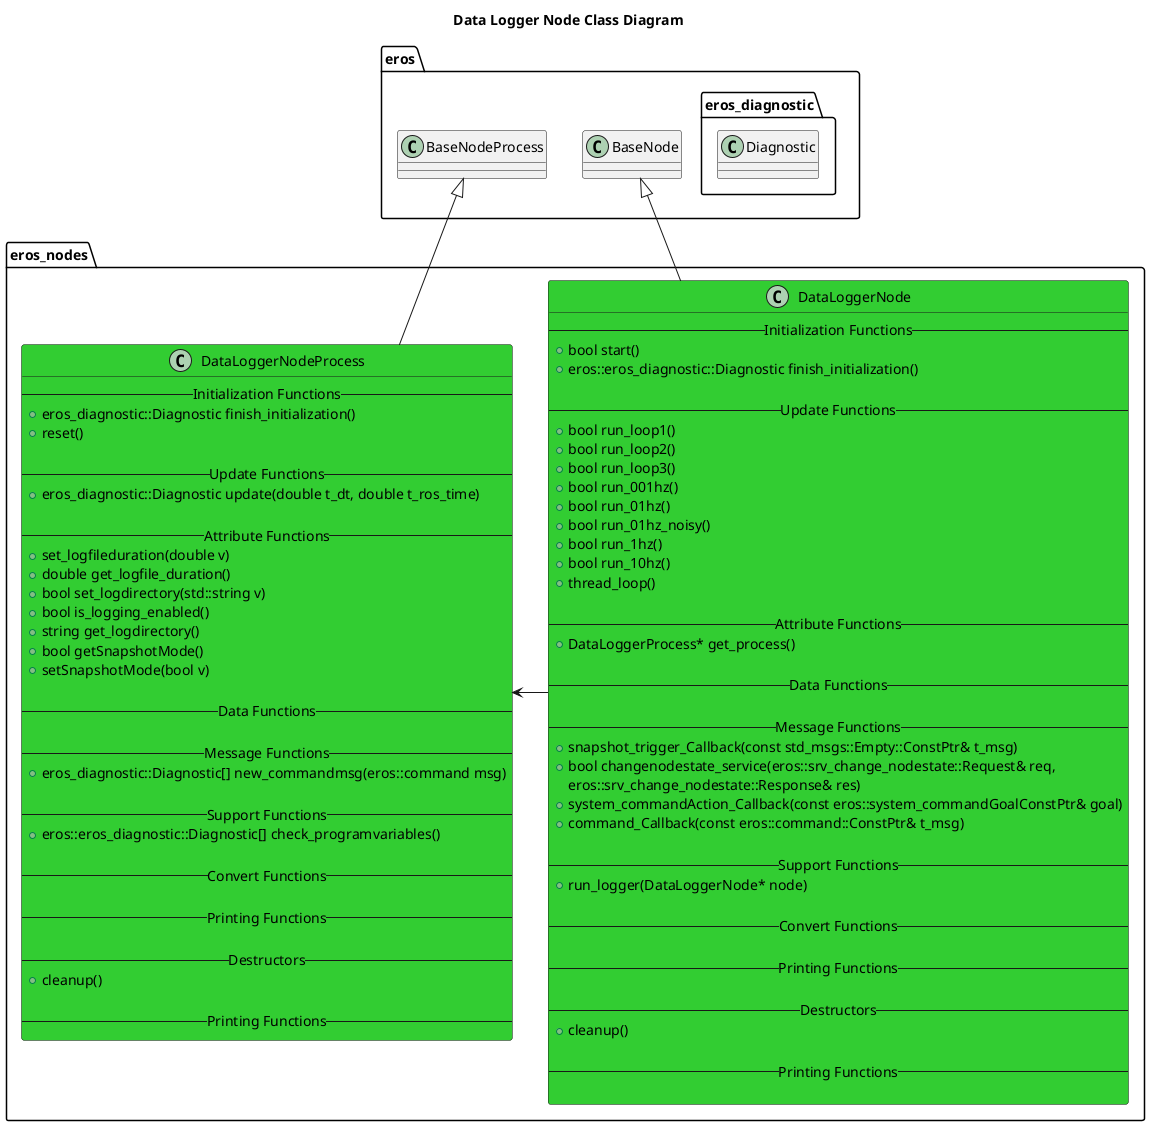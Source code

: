 @startuml
title Data Logger Node Class Diagram
package eros {
    class BaseNode
    class BaseNodeProcess
    namespace eros_diagnostic {
        class Diagnostic
    }
}
namespace eros_nodes {
    class DataLoggerNode #LimeGreen {
        -- Initialization Functions --
        +bool start()
        +eros::eros_diagnostic::Diagnostic finish_initialization()

        -- Update Functions --
        +bool run_loop1()
        +bool run_loop2()
        +bool run_loop3()
        +bool run_001hz()
        +bool run_01hz()
        +bool run_01hz_noisy()
        +bool run_1hz()
        +bool run_10hz()
        +thread_loop()

        -- Attribute Functions --
        +DataLoggerProcess* get_process()

        -- Data Functions --

        -- Message Functions --
        +snapshot_trigger_Callback(const std_msgs::Empty::ConstPtr& t_msg)
        +bool changenodestate_service(eros::srv_change_nodestate::Request& req,
                                    eros::srv_change_nodestate::Response& res)
        +system_commandAction_Callback(const eros::system_commandGoalConstPtr& goal)
        +command_Callback(const eros::command::ConstPtr& t_msg)

        -- Support Functions --
        +run_logger(DataLoggerNode* node)

        -- Convert Functions --
        
        -- Printing Functions --

        -- Destructors --
        +cleanup()

        -- Printing Functions --

    }
    class DataLoggerNodeProcess #LimeGreen {
        -- Initialization Functions --
        +eros_diagnostic::Diagnostic finish_initialization()
        +reset()

        -- Update Functions --
        +eros_diagnostic::Diagnostic update(double t_dt, double t_ros_time)

        -- Attribute Functions --
        +set_logfileduration(double v)
        +double get_logfile_duration()
        +bool set_logdirectory(std::string v)
        +bool is_logging_enabled()
        +string get_logdirectory() 
        +bool getSnapshotMode()
        +setSnapshotMode(bool v) 

        -- Data Functions --

        -- Message Functions --
        +eros_diagnostic::Diagnostic[] new_commandmsg(eros::command msg)

        -- Support Functions --
        +eros::eros_diagnostic::Diagnostic[] check_programvariables()

        -- Convert Functions --
        
        -- Printing Functions --

        -- Destructors --
        +cleanup()

        -- Printing Functions --
    }

    BaseNode <|-- DataLoggerNode
    BaseNodeProcess <|-- DataLoggerNodeProcess
    DataLoggerNode -> DataLoggerNodeProcess 



}

@enduml